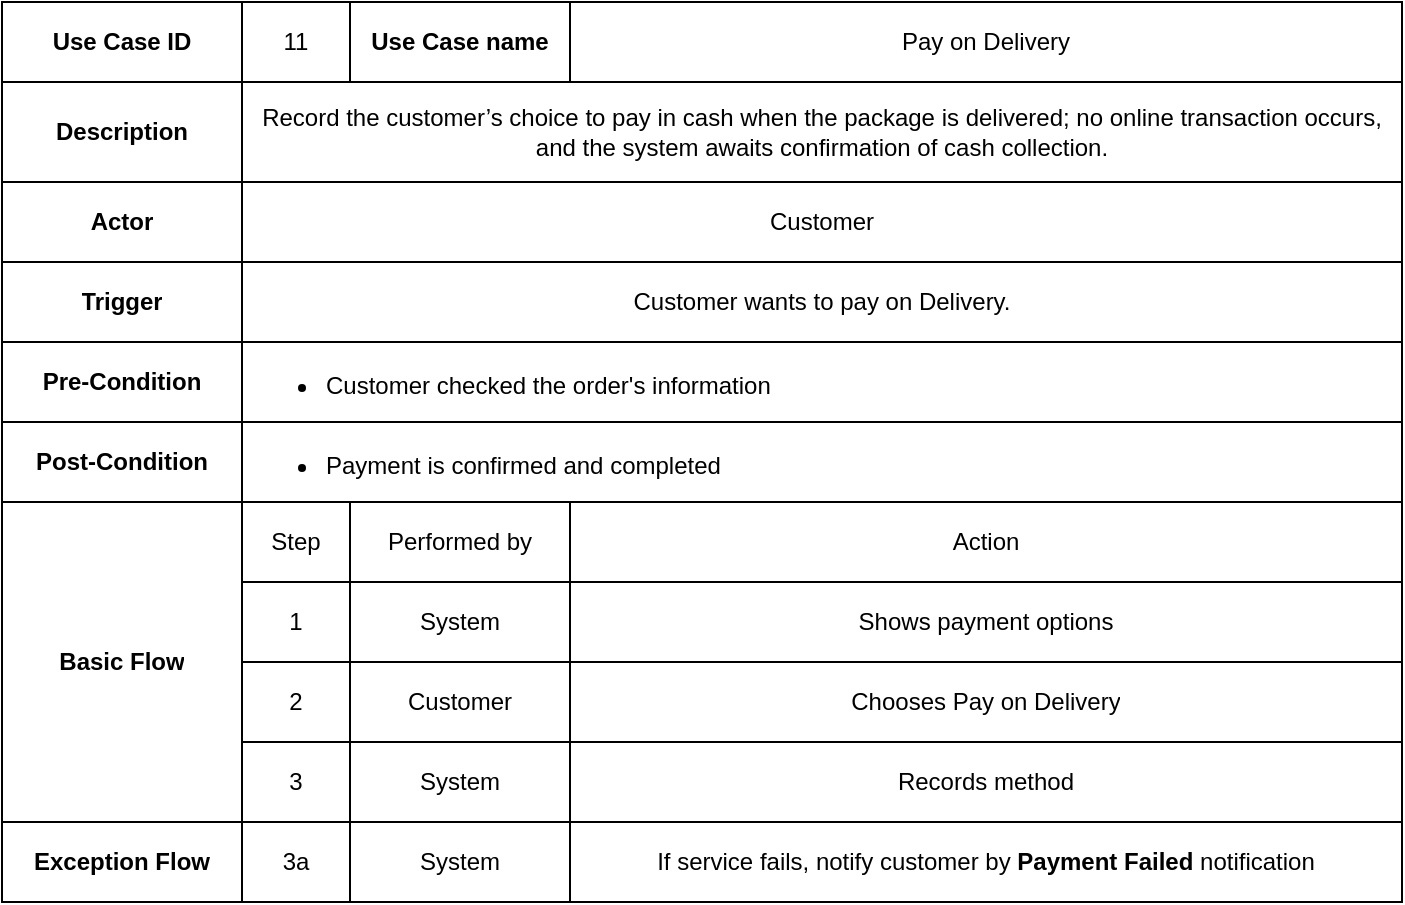 <mxfile version="27.1.1">
  <diagram name="Page-1" id="0MdUiSdtQVMXzoYkwYKW">
    <mxGraphModel dx="1060" dy="635" grid="1" gridSize="10" guides="1" tooltips="1" connect="1" arrows="1" fold="1" page="1" pageScale="1" pageWidth="850" pageHeight="1100" math="0" shadow="0">
      <root>
        <mxCell id="0" />
        <mxCell id="1" parent="0" />
        <mxCell id="97rLu-nz3RBSKDyjoL6Z-1" value="" style="shape=table;startSize=0;container=1;collapsible=0;childLayout=tableLayout;fontStyle=0" parent="1" vertex="1">
          <mxGeometry x="490" y="220" width="700" height="450" as="geometry" />
        </mxCell>
        <mxCell id="97rLu-nz3RBSKDyjoL6Z-2" value="" style="shape=tableRow;horizontal=0;startSize=0;swimlaneHead=0;swimlaneBody=0;strokeColor=inherit;top=0;left=0;bottom=0;right=0;collapsible=0;dropTarget=0;fillColor=none;points=[[0,0.5],[1,0.5]];portConstraint=eastwest;" parent="97rLu-nz3RBSKDyjoL6Z-1" vertex="1">
          <mxGeometry width="700" height="40" as="geometry" />
        </mxCell>
        <mxCell id="97rLu-nz3RBSKDyjoL6Z-3" value="Use Case ID" style="shape=partialRectangle;html=1;whiteSpace=wrap;connectable=0;strokeColor=inherit;overflow=hidden;fillColor=none;top=0;left=0;bottom=0;right=0;pointerEvents=1;fontStyle=1" parent="97rLu-nz3RBSKDyjoL6Z-2" vertex="1">
          <mxGeometry width="120" height="40" as="geometry">
            <mxRectangle width="120" height="40" as="alternateBounds" />
          </mxGeometry>
        </mxCell>
        <mxCell id="97rLu-nz3RBSKDyjoL6Z-4" value="11" style="shape=partialRectangle;html=1;whiteSpace=wrap;connectable=0;strokeColor=inherit;overflow=hidden;fillColor=none;top=0;left=0;bottom=0;right=0;pointerEvents=1;" parent="97rLu-nz3RBSKDyjoL6Z-2" vertex="1">
          <mxGeometry x="120" width="54" height="40" as="geometry">
            <mxRectangle width="54" height="40" as="alternateBounds" />
          </mxGeometry>
        </mxCell>
        <mxCell id="97rLu-nz3RBSKDyjoL6Z-5" value="Use Case name" style="shape=partialRectangle;html=1;whiteSpace=wrap;connectable=0;strokeColor=inherit;overflow=hidden;fillColor=none;top=0;left=0;bottom=0;right=0;pointerEvents=1;fontStyle=1" parent="97rLu-nz3RBSKDyjoL6Z-2" vertex="1">
          <mxGeometry x="174" width="110" height="40" as="geometry">
            <mxRectangle width="110" height="40" as="alternateBounds" />
          </mxGeometry>
        </mxCell>
        <mxCell id="97rLu-nz3RBSKDyjoL6Z-6" value="Pay on Delivery" style="shape=partialRectangle;html=1;whiteSpace=wrap;connectable=0;strokeColor=inherit;overflow=hidden;fillColor=none;top=0;left=0;bottom=0;right=0;pointerEvents=1;" parent="97rLu-nz3RBSKDyjoL6Z-2" vertex="1">
          <mxGeometry x="284" width="416" height="40" as="geometry">
            <mxRectangle width="416" height="40" as="alternateBounds" />
          </mxGeometry>
        </mxCell>
        <mxCell id="97rLu-nz3RBSKDyjoL6Z-7" style="shape=tableRow;horizontal=0;startSize=0;swimlaneHead=0;swimlaneBody=0;strokeColor=inherit;top=0;left=0;bottom=0;right=0;collapsible=0;dropTarget=0;fillColor=none;points=[[0,0.5],[1,0.5]];portConstraint=eastwest;" parent="97rLu-nz3RBSKDyjoL6Z-1" vertex="1">
          <mxGeometry y="40" width="700" height="50" as="geometry" />
        </mxCell>
        <mxCell id="97rLu-nz3RBSKDyjoL6Z-8" value="Description" style="shape=partialRectangle;html=1;whiteSpace=wrap;connectable=0;strokeColor=inherit;overflow=hidden;fillColor=none;top=0;left=0;bottom=0;right=0;pointerEvents=1;fontStyle=1" parent="97rLu-nz3RBSKDyjoL6Z-7" vertex="1">
          <mxGeometry width="120" height="50" as="geometry">
            <mxRectangle width="120" height="50" as="alternateBounds" />
          </mxGeometry>
        </mxCell>
        <mxCell id="97rLu-nz3RBSKDyjoL6Z-9" value="Record the customer’s choice to pay in cash when the package is delivered; no online transaction occurs, and the system awaits confirmation of cash collection." style="shape=partialRectangle;html=1;whiteSpace=wrap;connectable=0;strokeColor=inherit;overflow=hidden;fillColor=none;top=0;left=0;bottom=0;right=0;pointerEvents=1;rowspan=1;colspan=3;" parent="97rLu-nz3RBSKDyjoL6Z-7" vertex="1">
          <mxGeometry x="120" width="580" height="50" as="geometry">
            <mxRectangle width="54" height="50" as="alternateBounds" />
          </mxGeometry>
        </mxCell>
        <mxCell id="97rLu-nz3RBSKDyjoL6Z-10" style="shape=partialRectangle;html=1;whiteSpace=wrap;connectable=0;strokeColor=inherit;overflow=hidden;fillColor=none;top=0;left=0;bottom=0;right=0;pointerEvents=1;fontStyle=1" parent="97rLu-nz3RBSKDyjoL6Z-7" vertex="1" visible="0">
          <mxGeometry x="174" width="110" height="50" as="geometry">
            <mxRectangle width="110" height="50" as="alternateBounds" />
          </mxGeometry>
        </mxCell>
        <mxCell id="97rLu-nz3RBSKDyjoL6Z-11" style="shape=partialRectangle;html=1;whiteSpace=wrap;connectable=0;strokeColor=inherit;overflow=hidden;fillColor=none;top=0;left=0;bottom=0;right=0;pointerEvents=1;" parent="97rLu-nz3RBSKDyjoL6Z-7" vertex="1" visible="0">
          <mxGeometry x="284" width="416" height="50" as="geometry">
            <mxRectangle width="416" height="50" as="alternateBounds" />
          </mxGeometry>
        </mxCell>
        <mxCell id="97rLu-nz3RBSKDyjoL6Z-12" value="" style="shape=tableRow;horizontal=0;startSize=0;swimlaneHead=0;swimlaneBody=0;strokeColor=inherit;top=0;left=0;bottom=0;right=0;collapsible=0;dropTarget=0;fillColor=none;points=[[0,0.5],[1,0.5]];portConstraint=eastwest;" parent="97rLu-nz3RBSKDyjoL6Z-1" vertex="1">
          <mxGeometry y="90" width="700" height="40" as="geometry" />
        </mxCell>
        <mxCell id="97rLu-nz3RBSKDyjoL6Z-13" value="Actor" style="shape=partialRectangle;html=1;whiteSpace=wrap;connectable=0;strokeColor=inherit;overflow=hidden;fillColor=none;top=0;left=0;bottom=0;right=0;pointerEvents=1;fontStyle=1" parent="97rLu-nz3RBSKDyjoL6Z-12" vertex="1">
          <mxGeometry width="120" height="40" as="geometry">
            <mxRectangle width="120" height="40" as="alternateBounds" />
          </mxGeometry>
        </mxCell>
        <mxCell id="97rLu-nz3RBSKDyjoL6Z-14" value="Customer" style="shape=partialRectangle;html=1;whiteSpace=wrap;connectable=0;strokeColor=inherit;overflow=hidden;fillColor=none;top=0;left=0;bottom=0;right=0;pointerEvents=1;rowspan=1;colspan=3;" parent="97rLu-nz3RBSKDyjoL6Z-12" vertex="1">
          <mxGeometry x="120" width="580" height="40" as="geometry">
            <mxRectangle width="54" height="40" as="alternateBounds" />
          </mxGeometry>
        </mxCell>
        <mxCell id="97rLu-nz3RBSKDyjoL6Z-15" value="" style="shape=partialRectangle;html=1;whiteSpace=wrap;connectable=0;strokeColor=inherit;overflow=hidden;fillColor=none;top=0;left=0;bottom=0;right=0;pointerEvents=1;" parent="97rLu-nz3RBSKDyjoL6Z-12" vertex="1" visible="0">
          <mxGeometry x="174" width="110" height="40" as="geometry">
            <mxRectangle width="110" height="40" as="alternateBounds" />
          </mxGeometry>
        </mxCell>
        <mxCell id="97rLu-nz3RBSKDyjoL6Z-16" value="" style="shape=partialRectangle;html=1;whiteSpace=wrap;connectable=0;strokeColor=inherit;overflow=hidden;fillColor=none;top=0;left=0;bottom=0;right=0;pointerEvents=1;" parent="97rLu-nz3RBSKDyjoL6Z-12" vertex="1" visible="0">
          <mxGeometry x="284" width="416" height="40" as="geometry">
            <mxRectangle width="416" height="40" as="alternateBounds" />
          </mxGeometry>
        </mxCell>
        <mxCell id="97rLu-nz3RBSKDyjoL6Z-17" style="shape=tableRow;horizontal=0;startSize=0;swimlaneHead=0;swimlaneBody=0;strokeColor=inherit;top=0;left=0;bottom=0;right=0;collapsible=0;dropTarget=0;fillColor=none;points=[[0,0.5],[1,0.5]];portConstraint=eastwest;" parent="97rLu-nz3RBSKDyjoL6Z-1" vertex="1">
          <mxGeometry y="130" width="700" height="40" as="geometry" />
        </mxCell>
        <mxCell id="97rLu-nz3RBSKDyjoL6Z-18" value="Trigger" style="shape=partialRectangle;html=1;whiteSpace=wrap;connectable=0;strokeColor=inherit;overflow=hidden;fillColor=none;top=0;left=0;bottom=0;right=0;pointerEvents=1;fontStyle=1" parent="97rLu-nz3RBSKDyjoL6Z-17" vertex="1">
          <mxGeometry width="120" height="40" as="geometry">
            <mxRectangle width="120" height="40" as="alternateBounds" />
          </mxGeometry>
        </mxCell>
        <mxCell id="97rLu-nz3RBSKDyjoL6Z-19" value="Customer wants to pay on Delivery." style="shape=partialRectangle;html=1;whiteSpace=wrap;connectable=0;strokeColor=inherit;overflow=hidden;fillColor=none;top=0;left=0;bottom=0;right=0;pointerEvents=1;rowspan=1;colspan=3;" parent="97rLu-nz3RBSKDyjoL6Z-17" vertex="1">
          <mxGeometry x="120" width="580" height="40" as="geometry">
            <mxRectangle width="54" height="40" as="alternateBounds" />
          </mxGeometry>
        </mxCell>
        <mxCell id="97rLu-nz3RBSKDyjoL6Z-20" style="shape=partialRectangle;html=1;whiteSpace=wrap;connectable=0;strokeColor=inherit;overflow=hidden;fillColor=none;top=0;left=0;bottom=0;right=0;pointerEvents=1;" parent="97rLu-nz3RBSKDyjoL6Z-17" vertex="1" visible="0">
          <mxGeometry x="174" width="110" height="40" as="geometry">
            <mxRectangle width="110" height="40" as="alternateBounds" />
          </mxGeometry>
        </mxCell>
        <mxCell id="97rLu-nz3RBSKDyjoL6Z-21" style="shape=partialRectangle;html=1;whiteSpace=wrap;connectable=0;strokeColor=inherit;overflow=hidden;fillColor=none;top=0;left=0;bottom=0;right=0;pointerEvents=1;" parent="97rLu-nz3RBSKDyjoL6Z-17" vertex="1" visible="0">
          <mxGeometry x="284" width="416" height="40" as="geometry">
            <mxRectangle width="416" height="40" as="alternateBounds" />
          </mxGeometry>
        </mxCell>
        <mxCell id="97rLu-nz3RBSKDyjoL6Z-22" value="" style="shape=tableRow;horizontal=0;startSize=0;swimlaneHead=0;swimlaneBody=0;strokeColor=inherit;top=0;left=0;bottom=0;right=0;collapsible=0;dropTarget=0;fillColor=none;points=[[0,0.5],[1,0.5]];portConstraint=eastwest;" parent="97rLu-nz3RBSKDyjoL6Z-1" vertex="1">
          <mxGeometry y="170" width="700" height="40" as="geometry" />
        </mxCell>
        <mxCell id="97rLu-nz3RBSKDyjoL6Z-23" value="&lt;b&gt;Pre-Condition&lt;/b&gt;" style="shape=partialRectangle;html=1;whiteSpace=wrap;connectable=0;strokeColor=inherit;overflow=hidden;fillColor=none;top=0;left=0;bottom=0;right=0;pointerEvents=1;" parent="97rLu-nz3RBSKDyjoL6Z-22" vertex="1">
          <mxGeometry width="120" height="40" as="geometry">
            <mxRectangle width="120" height="40" as="alternateBounds" />
          </mxGeometry>
        </mxCell>
        <mxCell id="97rLu-nz3RBSKDyjoL6Z-24" value="&lt;div align=&quot;left&quot;&gt;&lt;ul&gt;&lt;li&gt;Customer checked the order&#39;s information&lt;/li&gt;&lt;/ul&gt;&lt;/div&gt;" style="shape=partialRectangle;html=1;whiteSpace=wrap;connectable=0;strokeColor=inherit;overflow=hidden;fillColor=none;top=0;left=0;bottom=0;right=0;pointerEvents=1;rowspan=1;colspan=3;align=left;" parent="97rLu-nz3RBSKDyjoL6Z-22" vertex="1">
          <mxGeometry x="120" width="580" height="40" as="geometry">
            <mxRectangle width="54" height="40" as="alternateBounds" />
          </mxGeometry>
        </mxCell>
        <mxCell id="97rLu-nz3RBSKDyjoL6Z-25" value="" style="shape=partialRectangle;html=1;whiteSpace=wrap;connectable=0;strokeColor=inherit;overflow=hidden;fillColor=none;top=0;left=0;bottom=0;right=0;pointerEvents=1;" parent="97rLu-nz3RBSKDyjoL6Z-22" vertex="1" visible="0">
          <mxGeometry x="174" width="110" height="40" as="geometry">
            <mxRectangle width="110" height="40" as="alternateBounds" />
          </mxGeometry>
        </mxCell>
        <mxCell id="97rLu-nz3RBSKDyjoL6Z-26" value="" style="shape=partialRectangle;html=1;whiteSpace=wrap;connectable=0;strokeColor=inherit;overflow=hidden;fillColor=none;top=0;left=0;bottom=0;right=0;pointerEvents=1;" parent="97rLu-nz3RBSKDyjoL6Z-22" vertex="1" visible="0">
          <mxGeometry x="284" width="416" height="40" as="geometry">
            <mxRectangle width="416" height="40" as="alternateBounds" />
          </mxGeometry>
        </mxCell>
        <mxCell id="97rLu-nz3RBSKDyjoL6Z-27" style="shape=tableRow;horizontal=0;startSize=0;swimlaneHead=0;swimlaneBody=0;strokeColor=inherit;top=0;left=0;bottom=0;right=0;collapsible=0;dropTarget=0;fillColor=none;points=[[0,0.5],[1,0.5]];portConstraint=eastwest;" parent="97rLu-nz3RBSKDyjoL6Z-1" vertex="1">
          <mxGeometry y="210" width="700" height="40" as="geometry" />
        </mxCell>
        <mxCell id="97rLu-nz3RBSKDyjoL6Z-28" value="&lt;b&gt;Post-Condition&lt;/b&gt;" style="shape=partialRectangle;html=1;whiteSpace=wrap;connectable=0;strokeColor=inherit;overflow=hidden;fillColor=none;top=0;left=0;bottom=0;right=0;pointerEvents=1;" parent="97rLu-nz3RBSKDyjoL6Z-27" vertex="1">
          <mxGeometry width="120" height="40" as="geometry">
            <mxRectangle width="120" height="40" as="alternateBounds" />
          </mxGeometry>
        </mxCell>
        <mxCell id="97rLu-nz3RBSKDyjoL6Z-29" value="&lt;div align=&quot;left&quot;&gt;&lt;ul&gt;&lt;li&gt;Payment is confirmed and completed&lt;/li&gt;&lt;/ul&gt;&lt;/div&gt;" style="shape=partialRectangle;html=1;whiteSpace=wrap;connectable=0;strokeColor=inherit;overflow=hidden;fillColor=none;top=0;left=0;bottom=0;right=0;pointerEvents=1;rowspan=1;colspan=3;align=left;" parent="97rLu-nz3RBSKDyjoL6Z-27" vertex="1">
          <mxGeometry x="120" width="580" height="40" as="geometry">
            <mxRectangle width="54" height="40" as="alternateBounds" />
          </mxGeometry>
        </mxCell>
        <mxCell id="97rLu-nz3RBSKDyjoL6Z-30" style="shape=partialRectangle;html=1;whiteSpace=wrap;connectable=0;strokeColor=inherit;overflow=hidden;fillColor=none;top=0;left=0;bottom=0;right=0;pointerEvents=1;" parent="97rLu-nz3RBSKDyjoL6Z-27" vertex="1" visible="0">
          <mxGeometry x="174" width="110" height="40" as="geometry">
            <mxRectangle width="110" height="40" as="alternateBounds" />
          </mxGeometry>
        </mxCell>
        <mxCell id="97rLu-nz3RBSKDyjoL6Z-31" style="shape=partialRectangle;html=1;whiteSpace=wrap;connectable=0;strokeColor=inherit;overflow=hidden;fillColor=none;top=0;left=0;bottom=0;right=0;pointerEvents=1;" parent="97rLu-nz3RBSKDyjoL6Z-27" vertex="1" visible="0">
          <mxGeometry x="284" width="416" height="40" as="geometry">
            <mxRectangle width="416" height="40" as="alternateBounds" />
          </mxGeometry>
        </mxCell>
        <mxCell id="97rLu-nz3RBSKDyjoL6Z-32" value="" style="shape=tableRow;horizontal=0;startSize=0;swimlaneHead=0;swimlaneBody=0;strokeColor=inherit;top=0;left=0;bottom=0;right=0;collapsible=0;dropTarget=0;fillColor=none;points=[[0,0.5],[1,0.5]];portConstraint=eastwest;" parent="97rLu-nz3RBSKDyjoL6Z-1" vertex="1">
          <mxGeometry y="250" width="700" height="40" as="geometry" />
        </mxCell>
        <mxCell id="97rLu-nz3RBSKDyjoL6Z-33" value="&lt;b&gt;Basic Flow&lt;/b&gt;" style="shape=partialRectangle;html=1;whiteSpace=wrap;connectable=0;strokeColor=inherit;overflow=hidden;fillColor=none;top=0;left=0;bottom=0;right=0;pointerEvents=1;rowspan=4;colspan=1;" parent="97rLu-nz3RBSKDyjoL6Z-32" vertex="1">
          <mxGeometry width="120" height="160" as="geometry">
            <mxRectangle width="120" height="40" as="alternateBounds" />
          </mxGeometry>
        </mxCell>
        <mxCell id="97rLu-nz3RBSKDyjoL6Z-34" value="Step" style="shape=partialRectangle;html=1;whiteSpace=wrap;connectable=0;strokeColor=inherit;overflow=hidden;fillColor=none;top=0;left=0;bottom=0;right=0;pointerEvents=1;" parent="97rLu-nz3RBSKDyjoL6Z-32" vertex="1">
          <mxGeometry x="120" width="54" height="40" as="geometry">
            <mxRectangle width="54" height="40" as="alternateBounds" />
          </mxGeometry>
        </mxCell>
        <mxCell id="97rLu-nz3RBSKDyjoL6Z-35" value="Performed by" style="shape=partialRectangle;html=1;whiteSpace=wrap;connectable=0;strokeColor=inherit;overflow=hidden;fillColor=none;top=0;left=0;bottom=0;right=0;pointerEvents=1;" parent="97rLu-nz3RBSKDyjoL6Z-32" vertex="1">
          <mxGeometry x="174" width="110" height="40" as="geometry">
            <mxRectangle width="110" height="40" as="alternateBounds" />
          </mxGeometry>
        </mxCell>
        <mxCell id="97rLu-nz3RBSKDyjoL6Z-36" value="Action" style="shape=partialRectangle;html=1;whiteSpace=wrap;connectable=0;strokeColor=inherit;overflow=hidden;fillColor=none;top=0;left=0;bottom=0;right=0;pointerEvents=1;" parent="97rLu-nz3RBSKDyjoL6Z-32" vertex="1">
          <mxGeometry x="284" width="416" height="40" as="geometry">
            <mxRectangle width="416" height="40" as="alternateBounds" />
          </mxGeometry>
        </mxCell>
        <mxCell id="97rLu-nz3RBSKDyjoL6Z-37" value="" style="shape=tableRow;horizontal=0;startSize=0;swimlaneHead=0;swimlaneBody=0;strokeColor=inherit;top=0;left=0;bottom=0;right=0;collapsible=0;dropTarget=0;fillColor=none;points=[[0,0.5],[1,0.5]];portConstraint=eastwest;" parent="97rLu-nz3RBSKDyjoL6Z-1" vertex="1">
          <mxGeometry y="290" width="700" height="40" as="geometry" />
        </mxCell>
        <mxCell id="97rLu-nz3RBSKDyjoL6Z-38" value="" style="shape=partialRectangle;html=1;whiteSpace=wrap;connectable=0;strokeColor=inherit;overflow=hidden;fillColor=none;top=0;left=0;bottom=0;right=0;pointerEvents=1;" parent="97rLu-nz3RBSKDyjoL6Z-37" vertex="1" visible="0">
          <mxGeometry width="120" height="40" as="geometry">
            <mxRectangle width="120" height="40" as="alternateBounds" />
          </mxGeometry>
        </mxCell>
        <mxCell id="97rLu-nz3RBSKDyjoL6Z-39" value="1" style="shape=partialRectangle;html=1;whiteSpace=wrap;connectable=0;strokeColor=inherit;overflow=hidden;fillColor=none;top=0;left=0;bottom=0;right=0;pointerEvents=1;" parent="97rLu-nz3RBSKDyjoL6Z-37" vertex="1">
          <mxGeometry x="120" width="54" height="40" as="geometry">
            <mxRectangle width="54" height="40" as="alternateBounds" />
          </mxGeometry>
        </mxCell>
        <mxCell id="97rLu-nz3RBSKDyjoL6Z-40" value="System" style="shape=partialRectangle;html=1;whiteSpace=wrap;connectable=0;strokeColor=inherit;overflow=hidden;fillColor=none;top=0;left=0;bottom=0;right=0;pointerEvents=1;" parent="97rLu-nz3RBSKDyjoL6Z-37" vertex="1">
          <mxGeometry x="174" width="110" height="40" as="geometry">
            <mxRectangle width="110" height="40" as="alternateBounds" />
          </mxGeometry>
        </mxCell>
        <mxCell id="97rLu-nz3RBSKDyjoL6Z-41" value="Shows payment options" style="shape=partialRectangle;html=1;whiteSpace=wrap;connectable=0;strokeColor=inherit;overflow=hidden;fillColor=none;top=0;left=0;bottom=0;right=0;pointerEvents=1;fontStyle=0" parent="97rLu-nz3RBSKDyjoL6Z-37" vertex="1">
          <mxGeometry x="284" width="416" height="40" as="geometry">
            <mxRectangle width="416" height="40" as="alternateBounds" />
          </mxGeometry>
        </mxCell>
        <mxCell id="97rLu-nz3RBSKDyjoL6Z-42" value="" style="shape=tableRow;horizontal=0;startSize=0;swimlaneHead=0;swimlaneBody=0;strokeColor=inherit;top=0;left=0;bottom=0;right=0;collapsible=0;dropTarget=0;fillColor=none;points=[[0,0.5],[1,0.5]];portConstraint=eastwest;" parent="97rLu-nz3RBSKDyjoL6Z-1" vertex="1">
          <mxGeometry y="330" width="700" height="40" as="geometry" />
        </mxCell>
        <mxCell id="97rLu-nz3RBSKDyjoL6Z-43" value="" style="shape=partialRectangle;html=1;whiteSpace=wrap;connectable=0;strokeColor=inherit;overflow=hidden;fillColor=none;top=0;left=0;bottom=0;right=0;pointerEvents=1;" parent="97rLu-nz3RBSKDyjoL6Z-42" vertex="1" visible="0">
          <mxGeometry width="120" height="40" as="geometry">
            <mxRectangle width="120" height="40" as="alternateBounds" />
          </mxGeometry>
        </mxCell>
        <mxCell id="97rLu-nz3RBSKDyjoL6Z-44" value="2" style="shape=partialRectangle;html=1;whiteSpace=wrap;connectable=0;strokeColor=inherit;overflow=hidden;fillColor=none;top=0;left=0;bottom=0;right=0;pointerEvents=1;" parent="97rLu-nz3RBSKDyjoL6Z-42" vertex="1">
          <mxGeometry x="120" width="54" height="40" as="geometry">
            <mxRectangle width="54" height="40" as="alternateBounds" />
          </mxGeometry>
        </mxCell>
        <mxCell id="97rLu-nz3RBSKDyjoL6Z-45" value="Customer" style="shape=partialRectangle;html=1;whiteSpace=wrap;connectable=0;strokeColor=inherit;overflow=hidden;fillColor=none;top=0;left=0;bottom=0;right=0;pointerEvents=1;" parent="97rLu-nz3RBSKDyjoL6Z-42" vertex="1">
          <mxGeometry x="174" width="110" height="40" as="geometry">
            <mxRectangle width="110" height="40" as="alternateBounds" />
          </mxGeometry>
        </mxCell>
        <mxCell id="97rLu-nz3RBSKDyjoL6Z-46" value="Chooses Pay on Delivery" style="shape=partialRectangle;html=1;whiteSpace=wrap;connectable=0;strokeColor=inherit;overflow=hidden;fillColor=none;top=0;left=0;bottom=0;right=0;pointerEvents=1;fontStyle=0" parent="97rLu-nz3RBSKDyjoL6Z-42" vertex="1">
          <mxGeometry x="284" width="416" height="40" as="geometry">
            <mxRectangle width="416" height="40" as="alternateBounds" />
          </mxGeometry>
        </mxCell>
        <mxCell id="97rLu-nz3RBSKDyjoL6Z-47" value="" style="shape=tableRow;horizontal=0;startSize=0;swimlaneHead=0;swimlaneBody=0;strokeColor=inherit;top=0;left=0;bottom=0;right=0;collapsible=0;dropTarget=0;fillColor=none;points=[[0,0.5],[1,0.5]];portConstraint=eastwest;" parent="97rLu-nz3RBSKDyjoL6Z-1" vertex="1">
          <mxGeometry y="370" width="700" height="40" as="geometry" />
        </mxCell>
        <mxCell id="97rLu-nz3RBSKDyjoL6Z-48" value="" style="shape=partialRectangle;html=1;whiteSpace=wrap;connectable=0;strokeColor=inherit;overflow=hidden;fillColor=none;top=0;left=0;bottom=0;right=0;pointerEvents=1;" parent="97rLu-nz3RBSKDyjoL6Z-47" vertex="1" visible="0">
          <mxGeometry width="120" height="40" as="geometry">
            <mxRectangle width="120" height="40" as="alternateBounds" />
          </mxGeometry>
        </mxCell>
        <mxCell id="97rLu-nz3RBSKDyjoL6Z-49" value="3" style="shape=partialRectangle;html=1;whiteSpace=wrap;connectable=0;strokeColor=inherit;overflow=hidden;fillColor=none;top=0;left=0;bottom=0;right=0;pointerEvents=1;" parent="97rLu-nz3RBSKDyjoL6Z-47" vertex="1">
          <mxGeometry x="120" width="54" height="40" as="geometry">
            <mxRectangle width="54" height="40" as="alternateBounds" />
          </mxGeometry>
        </mxCell>
        <mxCell id="97rLu-nz3RBSKDyjoL6Z-50" value="System" style="shape=partialRectangle;html=1;whiteSpace=wrap;connectable=0;strokeColor=inherit;overflow=hidden;fillColor=none;top=0;left=0;bottom=0;right=0;pointerEvents=1;" parent="97rLu-nz3RBSKDyjoL6Z-47" vertex="1">
          <mxGeometry x="174" width="110" height="40" as="geometry">
            <mxRectangle width="110" height="40" as="alternateBounds" />
          </mxGeometry>
        </mxCell>
        <mxCell id="97rLu-nz3RBSKDyjoL6Z-51" value="Records method" style="shape=partialRectangle;html=1;whiteSpace=wrap;connectable=0;strokeColor=inherit;overflow=hidden;fillColor=none;top=0;left=0;bottom=0;right=0;pointerEvents=1;" parent="97rLu-nz3RBSKDyjoL6Z-47" vertex="1">
          <mxGeometry x="284" width="416" height="40" as="geometry">
            <mxRectangle width="416" height="40" as="alternateBounds" />
          </mxGeometry>
        </mxCell>
        <mxCell id="97rLu-nz3RBSKDyjoL6Z-62" style="shape=tableRow;horizontal=0;startSize=0;swimlaneHead=0;swimlaneBody=0;strokeColor=inherit;top=0;left=0;bottom=0;right=0;collapsible=0;dropTarget=0;fillColor=none;points=[[0,0.5],[1,0.5]];portConstraint=eastwest;" parent="97rLu-nz3RBSKDyjoL6Z-1" vertex="1">
          <mxGeometry y="410" width="700" height="40" as="geometry" />
        </mxCell>
        <mxCell id="97rLu-nz3RBSKDyjoL6Z-63" value="&lt;b&gt;Exception Flow&lt;/b&gt;" style="shape=partialRectangle;html=1;whiteSpace=wrap;connectable=0;strokeColor=inherit;overflow=hidden;fillColor=none;top=0;left=0;bottom=0;right=0;pointerEvents=1;rowspan=3;colspan=1;" parent="97rLu-nz3RBSKDyjoL6Z-62" vertex="1">
          <mxGeometry width="120" height="40" as="geometry">
            <mxRectangle width="120" height="40" as="alternateBounds" />
          </mxGeometry>
        </mxCell>
        <mxCell id="97rLu-nz3RBSKDyjoL6Z-64" value="3a" style="shape=partialRectangle;html=1;whiteSpace=wrap;connectable=0;strokeColor=inherit;overflow=hidden;fillColor=none;top=0;left=0;bottom=0;right=0;pointerEvents=1;" parent="97rLu-nz3RBSKDyjoL6Z-62" vertex="1">
          <mxGeometry x="120" width="54" height="40" as="geometry">
            <mxRectangle width="54" height="40" as="alternateBounds" />
          </mxGeometry>
        </mxCell>
        <mxCell id="97rLu-nz3RBSKDyjoL6Z-65" value="System" style="shape=partialRectangle;html=1;whiteSpace=wrap;connectable=0;strokeColor=inherit;overflow=hidden;fillColor=none;top=0;left=0;bottom=0;right=0;pointerEvents=1;" parent="97rLu-nz3RBSKDyjoL6Z-62" vertex="1">
          <mxGeometry x="174" width="110" height="40" as="geometry">
            <mxRectangle width="110" height="40" as="alternateBounds" />
          </mxGeometry>
        </mxCell>
        <mxCell id="97rLu-nz3RBSKDyjoL6Z-66" value="If service fails, notify customer by &lt;b&gt;Payment Failed&lt;/b&gt; notification" style="shape=partialRectangle;html=1;whiteSpace=wrap;connectable=0;strokeColor=inherit;overflow=hidden;fillColor=none;top=0;left=0;bottom=0;right=0;pointerEvents=1;" parent="97rLu-nz3RBSKDyjoL6Z-62" vertex="1">
          <mxGeometry x="284" width="416" height="40" as="geometry">
            <mxRectangle width="416" height="40" as="alternateBounds" />
          </mxGeometry>
        </mxCell>
      </root>
    </mxGraphModel>
  </diagram>
</mxfile>

